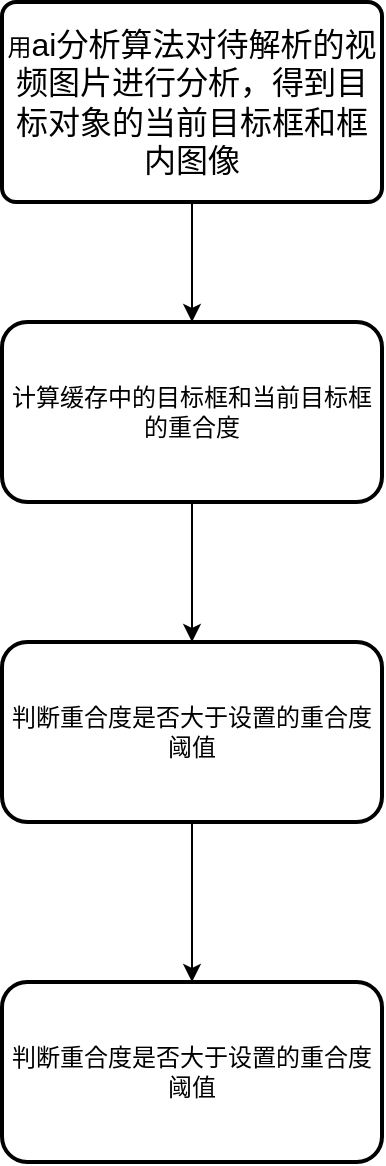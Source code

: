 <mxfile version="21.0.6" type="github">
  <diagram id="6a731a19-8d31-9384-78a2-239565b7b9f0" name="Page-1">
    <mxGraphModel dx="1434" dy="764" grid="1" gridSize="10" guides="1" tooltips="1" connect="1" arrows="1" fold="1" page="1" pageScale="1" pageWidth="1169" pageHeight="827" background="none" math="0" shadow="0">
      <root>
        <mxCell id="0" />
        <mxCell id="1" parent="0" />
        <mxCell id="QmTHaNAUQb4EER69Bt8--57" value="" style="edgeStyle=orthogonalEdgeStyle;rounded=0;orthogonalLoop=1;jettySize=auto;html=1;" edge="1" parent="1" source="QmTHaNAUQb4EER69Bt8--55" target="QmTHaNAUQb4EER69Bt8--56">
          <mxGeometry relative="1" as="geometry" />
        </mxCell>
        <mxCell id="QmTHaNAUQb4EER69Bt8--55" value="用&lt;span style=&quot;font-size:12.0pt;font-family:&amp;quot;Calibri&amp;quot;,sans-serif;mso-ascii-theme-font:&lt;br/&gt;minor-latin;mso-fareast-font-family:宋体;mso-fareast-theme-font:minor-fareast;&lt;br/&gt;mso-hansi-theme-font:minor-latin;mso-bidi-font-family:&amp;quot;Times New Roman&amp;quot;;&lt;br/&gt;mso-bidi-theme-font:minor-bidi;mso-ansi-language:EN-US;mso-fareast-language:&lt;br/&gt;ZH-CN;mso-bidi-language:AR-SA&quot; lang=&quot;EN-US&quot;&gt;ai&lt;/span&gt;&lt;span style=&quot;font-size:12.0pt;&lt;br/&gt;font-family:宋体;mso-ascii-font-family:Calibri;mso-ascii-theme-font:minor-latin;&lt;br/&gt;mso-fareast-theme-font:minor-fareast;mso-hansi-font-family:Calibri;mso-hansi-theme-font:&lt;br/&gt;minor-latin;mso-bidi-font-family:&amp;quot;Times New Roman&amp;quot;;mso-bidi-theme-font:minor-bidi;&lt;br/&gt;mso-ansi-language:EN-US;mso-fareast-language:ZH-CN;mso-bidi-language:AR-SA&quot;&gt;分析算法对待解析的视频图片进行分析，得到目标对象的当前目标框和框内图像&lt;/span&gt;" style="rounded=1;whiteSpace=wrap;html=1;absoluteArcSize=1;arcSize=14;strokeWidth=2;" vertex="1" parent="1">
          <mxGeometry x="480" y="540" width="190" height="100" as="geometry" />
        </mxCell>
        <mxCell id="QmTHaNAUQb4EER69Bt8--59" value="" style="edgeStyle=orthogonalEdgeStyle;rounded=0;orthogonalLoop=1;jettySize=auto;html=1;" edge="1" parent="1" source="QmTHaNAUQb4EER69Bt8--56" target="QmTHaNAUQb4EER69Bt8--58">
          <mxGeometry relative="1" as="geometry" />
        </mxCell>
        <mxCell id="QmTHaNAUQb4EER69Bt8--56" value="计算缓存中的目标框和当前目标框的重合度" style="whiteSpace=wrap;html=1;rounded=1;arcSize=14;strokeWidth=2;" vertex="1" parent="1">
          <mxGeometry x="480" y="700" width="190" height="90" as="geometry" />
        </mxCell>
        <mxCell id="QmTHaNAUQb4EER69Bt8--63" value="" style="edgeStyle=orthogonalEdgeStyle;rounded=0;orthogonalLoop=1;jettySize=auto;html=1;" edge="1" parent="1" source="QmTHaNAUQb4EER69Bt8--58" target="QmTHaNAUQb4EER69Bt8--62">
          <mxGeometry relative="1" as="geometry" />
        </mxCell>
        <mxCell id="QmTHaNAUQb4EER69Bt8--58" value="判断重合度是否大于设置的重合度阈值" style="whiteSpace=wrap;html=1;rounded=1;arcSize=14;strokeWidth=2;" vertex="1" parent="1">
          <mxGeometry x="480" y="860" width="190" height="90" as="geometry" />
        </mxCell>
        <mxCell id="QmTHaNAUQb4EER69Bt8--62" value="判断重合度是否大于设置的重合度阈值" style="whiteSpace=wrap;html=1;rounded=1;arcSize=14;strokeWidth=2;" vertex="1" parent="1">
          <mxGeometry x="480" y="1030" width="190" height="90" as="geometry" />
        </mxCell>
      </root>
    </mxGraphModel>
  </diagram>
</mxfile>
